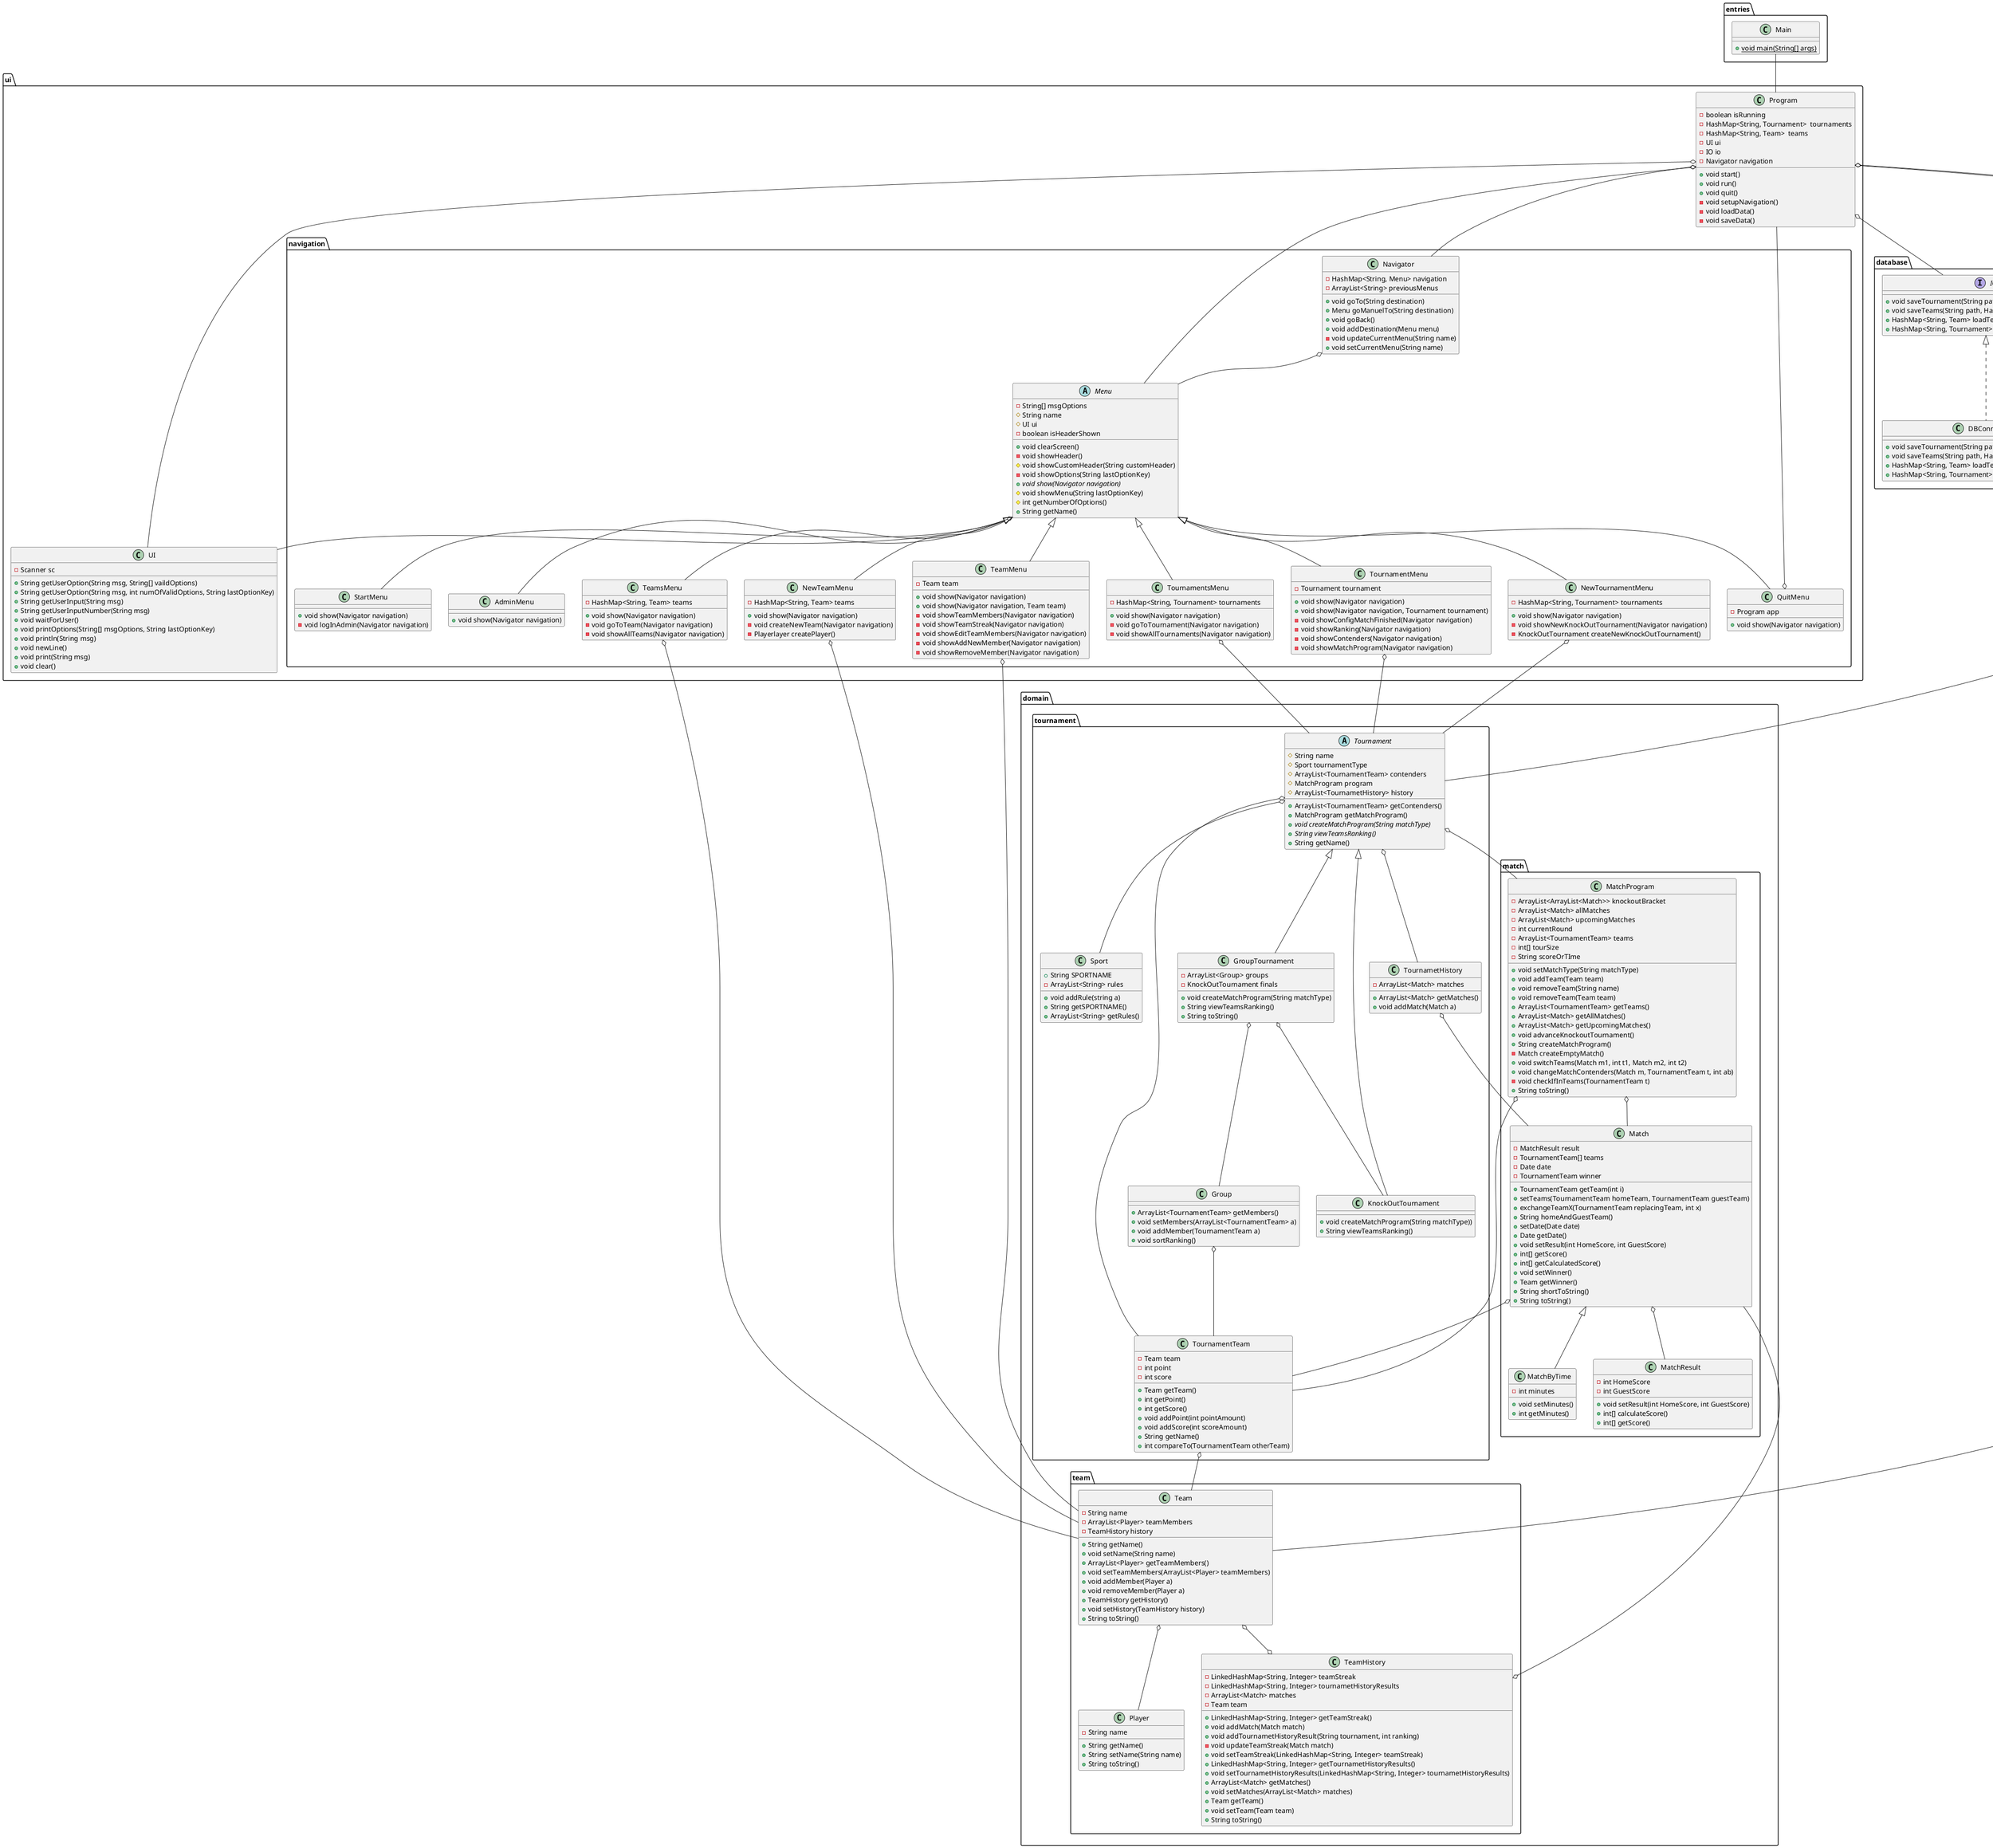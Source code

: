 @startuml
package entries{
    class Main{
        + {static} void main(String[] args)
    }
}

package ui{
    class Program {
        - boolean isRunning
        - HashMap<String, Tournament>  tournaments
        - HashMap<String, Team>  teams
        - UI ui
        - IO io
        - Navigator navigation

        + void start()
        + void run()
        + void quit()
        - void setupNavigation()
        - void loadData()
        - void saveData()
    }

    class UI{
        - Scanner sc

        + String getUserOption(String msg, String[] vaildOptions)
        + String getUserOption(String msg, int numOfValidOptions, String lastOptionKey)
        + String getUserInput(String msg)
        + String getUserInputNumber(String msg)
        + void waitForUser()
        + void printOptions(String[] msgOptions, String lastOptionKey)
        + void println(String msg)
        + void newLine()
        + void print(String msg)
        + void clear()
    }
    package navigation{
        abstract class Menu {
            - String[] msgOptions
            # String name
            # UI ui
            - boolean isHeaderShown

            + void clearScreen()
            - void showHeader()
            # void showCustomHeader(String customHeader)
            - void showOptions(String lastOptionKey)
            + {abstract} void show(Navigator navigation)
            # void showMenu(String lastOptionKey)
            # int getNumberOfOptions()
            + String getName()
        }

        class Navigator {
            - HashMap<String, Menu> navigation
            - ArrayList<String> previousMenus

            + void goTo(String destination)
            + Menu goManuelTo(String destination)
            + void goBack()
            + void addDestination(Menu menu)
            - void updateCurrentMenu(String name)
            + void setCurrentMenu(String name)
        }

        class StartMenu {
            + void show(Navigator navigation)
            - void logInAdmin(Navigator navigation)
        }

        class QuitMenu {
            - Program app

            + void show(Navigator navigation)
        }

        class AdminMenu {
            + void show(Navigator navigation)
        }

        class TournamentsMenu {
            - HashMap<String, Tournament> tournaments

            + void show(Navigator navigation)
            - void goToTournament(Navigator navigation)
            - void showAllTournaments(Navigator navigation)
        }

        class TournamentMenu {
            - Tournament tournament

            + void show(Navigator navigation)
            + void show(Navigator navigation, Tournament tournament)
            - void showConfigMatchFinished(Navigator navigation)
            - void showRanking(Navigator navigation)
            - void showContenders(Navigator navigation)
            - void showMatchProgram(Navigator navigation)
        }

        class NewTournamentMenu {
            - HashMap<String, Tournament> tournaments

            + void show(Navigator navigation)
            - void showNewKnockOutTournament(Navigator navigation)
            - KnockOutTournament createNewKnockOutTournament()
        }

         class TeamsMenu {
            - HashMap<String, Team> teams

            + void show(Navigator navigation)
            - void goToTeam(Navigator navigation)
            - void showAllTeams(Navigator navigation)
        }

        class TeamMenu {
            - Team team

            + void show(Navigator navigation)
            + void show(Navigator navigation, Team team)
            - void showTeamMembers(Navigator navigation)
            - void showTeamStreak(Navigator navigation)
            - void showEditTeamMembers(Navigator navigation)
            - void showAddNewMember(Navigator navigation)
            - void showRemoveMember(Navigator navigation)
        }

        class NewTeamMenu {
            - HashMap<String, Team> teams

            + void show(Navigator navigation)
            - void createNewTeam(Navigator navigation)
            - Playerlayer createPlayer()
        }
    }
}
package database
{
    interface IO{
        + void saveTournament(String path, Tournament tournament)
        + void saveTeams(String path, HashMap<String, Team> teams)
        + HashMap<String, Team> loadTeams()
        + HashMap<String, Tournament> loadTournaments()
    }
    class DBConnectorIO{
        + void saveTournament(String path, Tournament tournament)
        + void saveTeams(String path, HashMap<String, Team> teams)
        + HashMap<String, Team> loadTeams()
        + HashMap<String, Tournament> loadTournaments()
    }
    class FileIO{
        + void saveTournament(String path, Tournament tournament)
        + void saveTeams(String path, HashMap<String, Team> teams)
        + HashMap<String, Team> loadTeams()
        + HashMap<String, Tournament> loadTournaments()
    }
}

package domain{
    package tournament{
        abstract class Tournament {
             # String name
             # Sport tournamentType
             # ArrayList<TournamentTeam> contenders
             # MatchProgram program
             # ArrayList<TournametHistory> history

             + ArrayList<TournamentTeam> getContenders()
             + MatchProgram getMatchProgram()
             + {abstract} void createMatchProgram(String matchType)
             + {abstract} String viewTeamsRanking()
             + String getName()
        }

        class Sport {
            + String SPORTNAME
            - ArrayList<String> rules

            + void addRule(string a)
            + String getSPORTNAME()
            + ArrayList<String> getRules()
        }

        class GroupTournament
        {
            - ArrayList<Group> groups
            - KnockOutTournament finals

            + void createMatchProgram(String matchType)
            + String viewTeamsRanking()
            + String toString()
        }

        class TournamentTeam {
            - Team team
            - int point
            - int score

            + Team getTeam()
            + int getPoint()
            + int getScore()
            + void addPoint(int pointAmount)
            + void addScore(int scoreAmount)
            + String getName()
            + int compareTo(TournamentTeam otherTeam)
        }

        class Group {
            + ArrayList<TournamentTeam> getMembers()
            + void setMembers(ArrayList<TournamentTeam> a)
            + void addMember(TournamentTeam a)
            + void sortRanking()
        }

        class KnockOutTournament
        {
            + void createMatchProgram(String matchType))
            + String viewTeamsRanking()
        }

        class TournametHistory{
            - ArrayList<Match> matches
            + ArrayList<Match> getMatches()
            + void addMatch(Match a)
        }
    }
    package team{
        class Team {
            - String name
            - ArrayList<Player> teamMembers
            - TeamHistory history

            + String getName()
            + void setName(String name)
            + ArrayList<Player> getTeamMembers()
            + void setTeamMembers(ArrayList<Player> teamMembers)
            + void addMember(Player a)
            + void removeMember(Player a)
            + TeamHistory getHistory()
            + void setHistory(TeamHistory history)
            + String toString()
        }

        class TeamHistory {
            - LinkedHashMap<String, Integer> teamStreak
            - LinkedHashMap<String, Integer> tournametHistoryResults
            - ArrayList<Match> matches
            - Team team

            + LinkedHashMap<String, Integer> getTeamStreak()
            + void addMatch(Match match)
            + void addTournametHistoryResult(String tournament, int ranking)
            - void updateTeamStreak(Match match)
            + void setTeamStreak(LinkedHashMap<String, Integer> teamStreak)
            + LinkedHashMap<String, Integer> getTournametHistoryResults()
            + void setTournametHistoryResults(LinkedHashMap<String, Integer> tournametHistoryResults)
            + ArrayList<Match> getMatches()
            + void setMatches(ArrayList<Match> matches)
            + Team getTeam()
            + void setTeam(Team team)
            + String toString()
        }

        class Player {
            - String name

            + String getName()
            + String setName(String name)
            + String toString()
        }
    }
    package match {
        class MatchProgram {
            - ArrayList<ArrayList<Match>> knockoutBracket
            - ArrayList<Match> allMatches
            - ArrayList<Match> upcomingMatches
            - int currentRound
            - ArrayList<TournamentTeam> teams
            - int[] tourSize
            - String scoreOrTIme

            + void setMatchType(String matchType)
            + void addTeam(Team team)
            + void removeTeam(String name)
            + void removeTeam(Team team)
            + ArrayList<TournamentTeam> getTeams()
            + ArrayList<Match> getAllMatches()
            + ArrayList<Match> getUpcomingMatches()
            + void advanceKnockoutTournament()
            + String createMatchProgram()
            - Match createEmptyMatch()
            + void switchTeams(Match m1, int t1, Match m2, int t2)
            + void changeMatchContenders(Match m, TournamentTeam t, int ab)
            - void checkIfInTeams(TournamentTeam t)
            + String toString()
        }

        class Match {
            - MatchResult result
            - TournamentTeam[] teams
            - Date date
            - TournamentTeam winner

            + TournamentTeam getTeam(int i)
            + setTeams(TournamentTeam homeTeam, TournamentTeam guestTeam)
            + exchangeTeamX(TournamentTeam replacingTeam, int x)
            + String homeAndGuestTeam()
            + setDate(Date date)
            + Date getDate()
            + void setResult(int HomeScore, int GuestScore)
            + int[] getScore()
            + int[] getCalculatedScore()
            + void setWinner()
            + Team getWinner()
            + String shortToString()
            + String toString()
        }

        class MatchByTime {
            - int minutes

            + void setMinutes()
            + int getMinutes()
        }

        class MatchResult {
            - int HomeScore
            - int GuestScore

            + void setResult(int HomeScore, int GuestScore)
            + int[] calculateScore()
            + int[] getScore()
        }
    }
}

Team o-- Player
Team o--o TeamHistory

Match o-- MatchResult
Match o-- TournamentTeam
Match <|-- MatchByTime

Tournament o-- Sport
Tournament o-- TournametHistory
Tournament o-- MatchProgram
Tournament o-- TournamentTeam
Tournament <|-- KnockOutTournament
Tournament <|-- GroupTournament

MatchProgram o-- Match
MatchProgram o-- TournamentTeam

Group o-- TournamentTeam
GroupTournament o-- Group
GroupTournament o-- KnockOutTournament

TournamentTeam o-- Team
TournametHistory o-- Match
TeamHistory o-- Match

Menu <|-- AdminMenu
Menu <|-- TournamentsMenu
Menu <|-- TournamentMenu
Menu <|-- NewTournamentMenu
Menu <|-- QuitMenu
Menu <|-- TeamsMenu
Menu <|-- TeamMenu
Menu <|-- NewTeamMenu
Menu <|-- StartMenu
Menu o-- UI

Navigator o-- Menu

TeamsMenu o-- Team
TeamMenu o-- Team
NewTeamMenu o-- Team

TournamentsMenu o-- Tournament
TournamentMenu o-- Tournament
NewTournamentMenu o-- Tournament

Program --o QuitMenu
Program o-- Menu
Program o-- UI
Program o-- Tournament
Program o-- Team
Program o-- IO
Program o-- Navigator

IO <|.. FileIO
IO <|.. DBConnectorIO

Main -- Program
@enduml